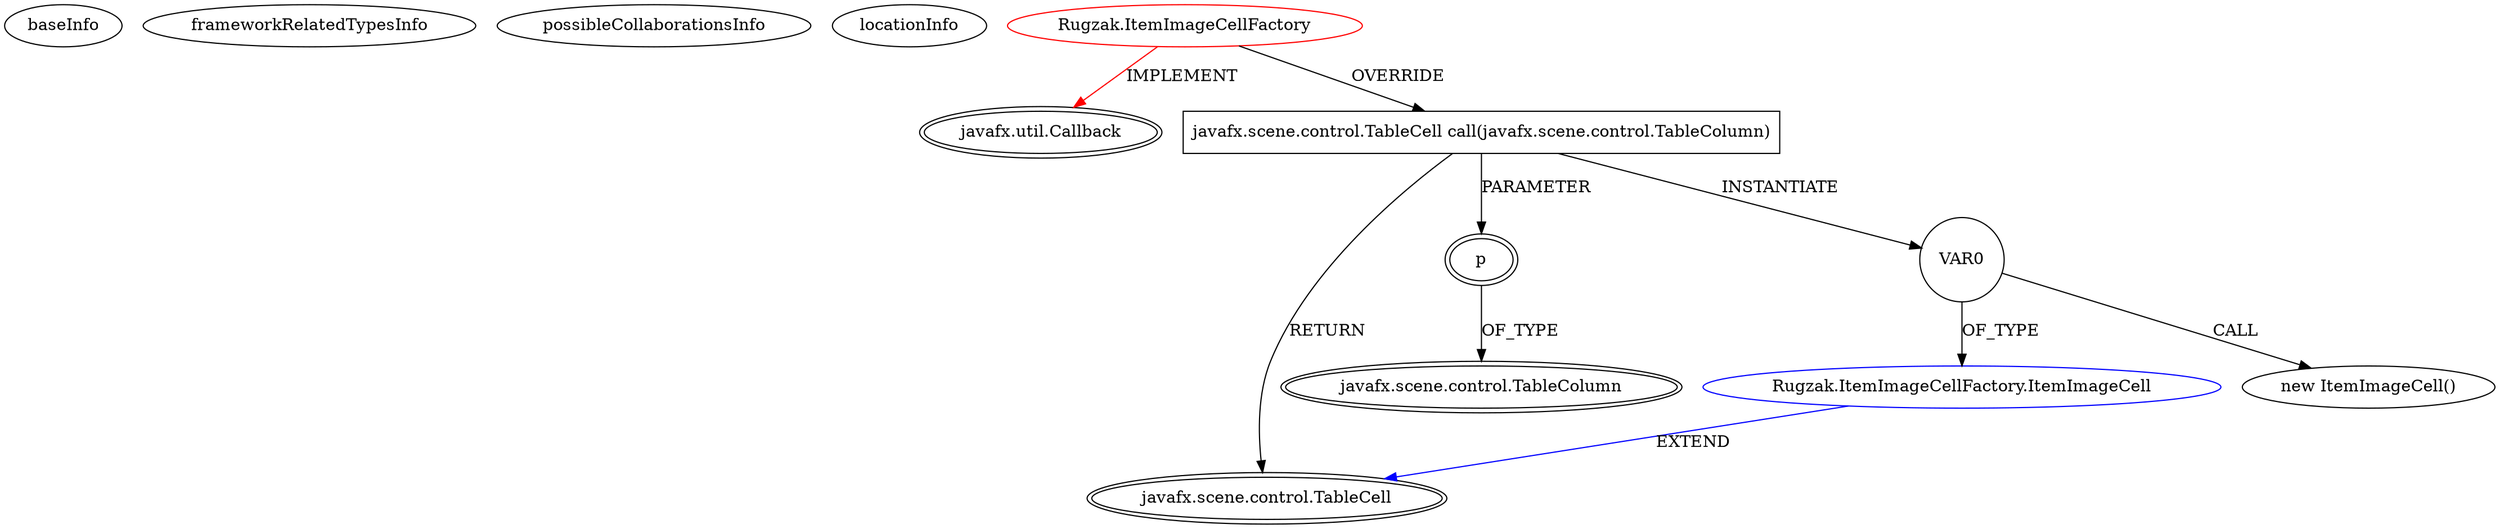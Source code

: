 digraph {
baseInfo[graphId=421,category="extension_graph",isAnonymous=false,possibleRelation=true]
frameworkRelatedTypesInfo[0="javafx.util.Callback"]
possibleCollaborationsInfo[0="421~OVERRIDING_METHOD_DECLARATION-INSTANTIATION-~javafx.util.Callback ~javafx.scene.control.TableCell ~false~false"]
locationInfo[projectName="Ellen102-test2",filePath="/Ellen102-test2/test2-master/src/Rugzak/ItemImageCellFactory.java",contextSignature="ItemImageCellFactory",graphId="421"]
0[label="Rugzak.ItemImageCellFactory",vertexType="ROOT_CLIENT_CLASS_DECLARATION",isFrameworkType=false,color=red]
1[label="javafx.util.Callback",vertexType="FRAMEWORK_INTERFACE_TYPE",isFrameworkType=true,peripheries=2]
2[label="javafx.scene.control.TableCell call(javafx.scene.control.TableColumn)",vertexType="OVERRIDING_METHOD_DECLARATION",isFrameworkType=false,shape=box]
3[label="javafx.scene.control.TableCell",vertexType="FRAMEWORK_CLASS_TYPE",isFrameworkType=true,peripheries=2]
4[label="p",vertexType="PARAMETER_DECLARATION",isFrameworkType=true,peripheries=2]
5[label="javafx.scene.control.TableColumn",vertexType="FRAMEWORK_CLASS_TYPE",isFrameworkType=true,peripheries=2]
7[label="VAR0",vertexType="VARIABLE_EXPRESION",isFrameworkType=false,shape=circle]
8[label="Rugzak.ItemImageCellFactory.ItemImageCell",vertexType="REFERENCE_CLIENT_CLASS_DECLARATION",isFrameworkType=false,color=blue]
6[label="new ItemImageCell()",vertexType="CONSTRUCTOR_CALL",isFrameworkType=false]
0->1[label="IMPLEMENT",color=red]
0->2[label="OVERRIDE"]
2->3[label="RETURN"]
4->5[label="OF_TYPE"]
2->4[label="PARAMETER"]
2->7[label="INSTANTIATE"]
8->3[label="EXTEND",color=blue]
7->8[label="OF_TYPE"]
7->6[label="CALL"]
}
